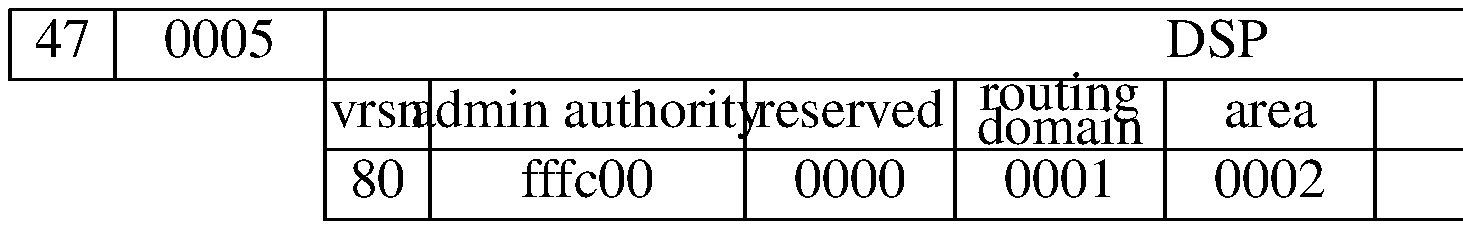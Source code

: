 .PS 10.5i
.ps 20
## figure E-21
B1:	box "47" 
B2:	box "0005" with .w at B1.e width 2*boxwid
B3:	box "DSP" with .w at B2.e width 17*boxwid
##
B4:	box "vrsn" with .nw at B3.sw
B5:	box "admin authority" with .w at B4.e width 3*boxwid
B6:	box "reserved"  with .w at B5.e width 2*boxwid
B7:	box "routing" "domain" with .w at B6.e width 2*boxwid
B8:	box "area" with .w at B7.e width 2*boxwid
B9:	box "end-system" with .w at B8.e width 6*boxwid
B10:	box "nsel" with .w at B9.e
#
B11:	box "80" with .nw at B4.sw
B12:	box "fffc00" with .w at B11.e width 3*boxwid
B13:	box "0000" with .w at B12.e width 2*boxwid
B14:	box "0001" with .w at B13.e width 2*boxwid
B15:	box "0002" with .w at B14.e width 2*boxwid
B16:	box "0123456789ab" with .w at B15.e width 6*boxwid
B17:	box "00" with .w at B16.e
##
.PE
